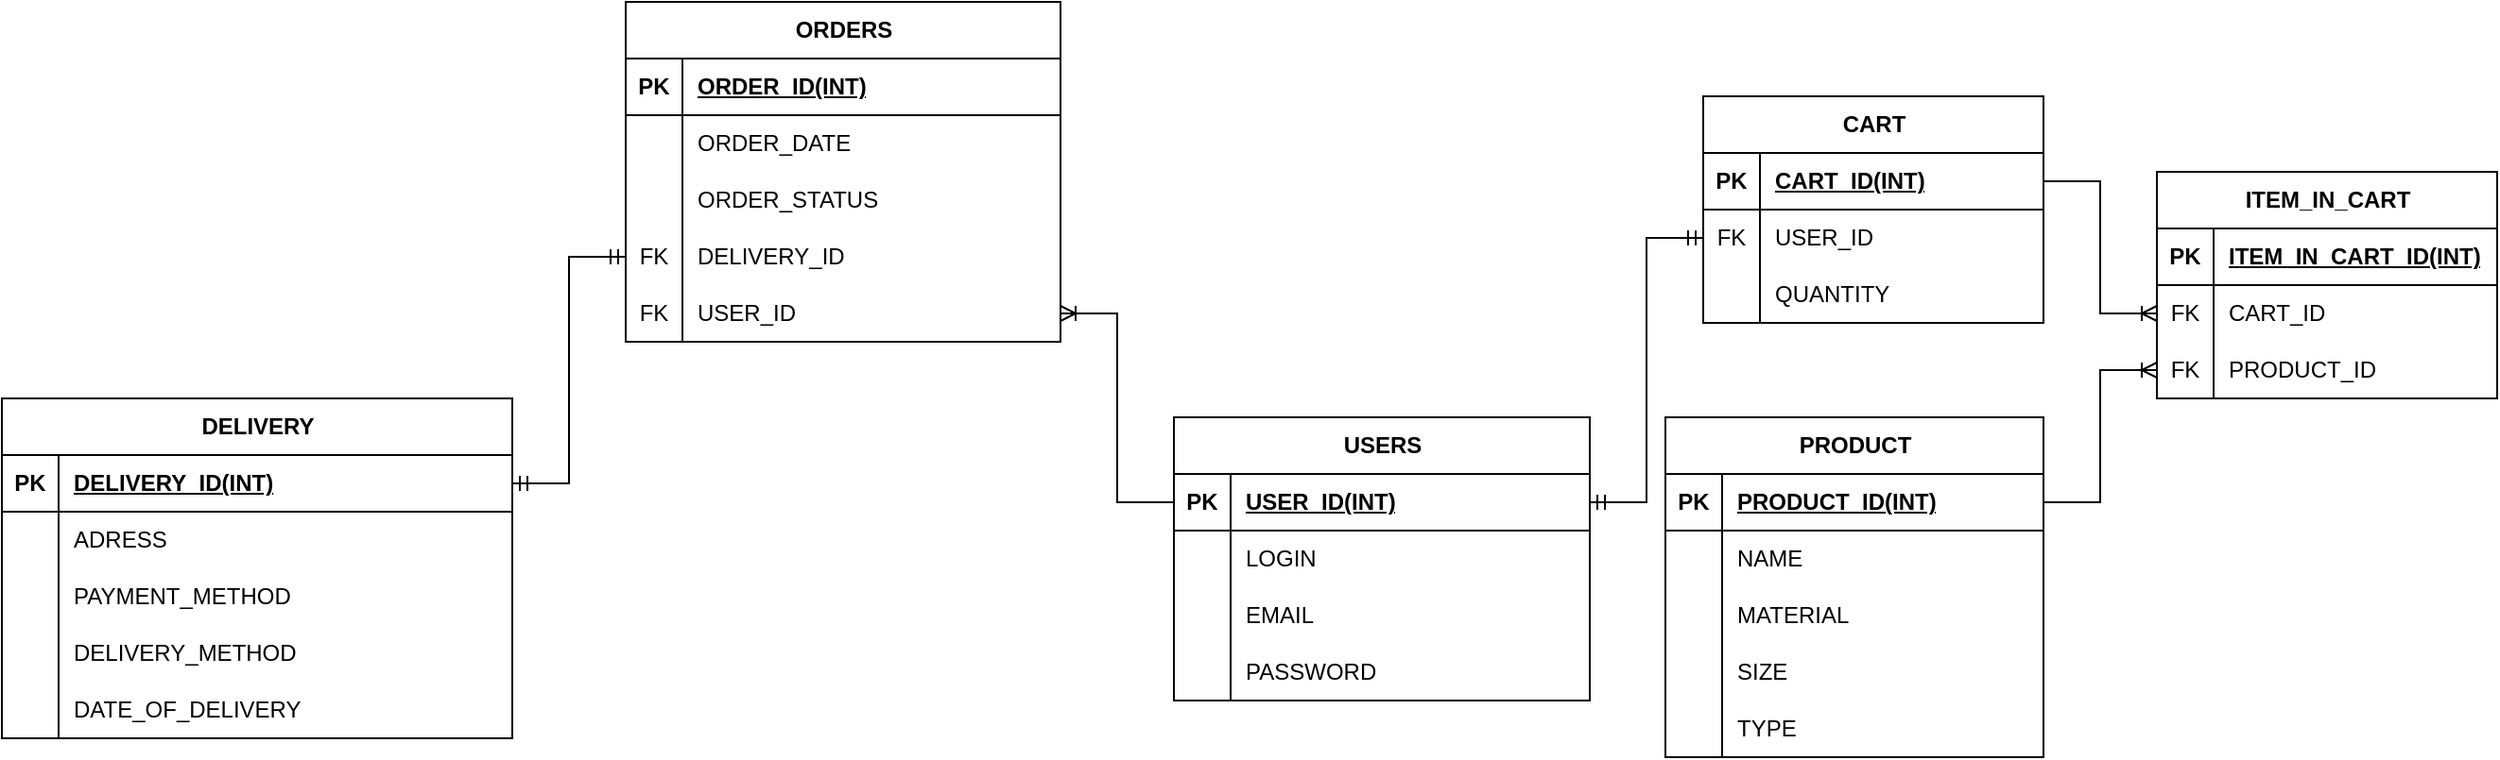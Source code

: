 <mxfile version="23.1.5" type="device">
  <diagram name="Страница — 1" id="aqicAmKiH9qBIsa1G6Nq">
    <mxGraphModel dx="1985" dy="815" grid="1" gridSize="10" guides="1" tooltips="1" connect="1" arrows="1" fold="1" page="1" pageScale="1" pageWidth="1654" pageHeight="1169" math="0" shadow="0">
      <root>
        <mxCell id="0" />
        <mxCell id="1" parent="0" />
        <mxCell id="zwmSp5gWRwhc0Gvpz85F-1" value="USERS" style="shape=table;startSize=30;container=1;collapsible=1;childLayout=tableLayout;fixedRows=1;rowLines=0;fontStyle=1;align=center;resizeLast=1;html=1;" parent="1" vertex="1">
          <mxGeometry x="710" y="390" width="220" height="150" as="geometry" />
        </mxCell>
        <mxCell id="zwmSp5gWRwhc0Gvpz85F-2" value="" style="shape=tableRow;horizontal=0;startSize=0;swimlaneHead=0;swimlaneBody=0;fillColor=none;collapsible=0;dropTarget=0;points=[[0,0.5],[1,0.5]];portConstraint=eastwest;top=0;left=0;right=0;bottom=1;" parent="zwmSp5gWRwhc0Gvpz85F-1" vertex="1">
          <mxGeometry y="30" width="220" height="30" as="geometry" />
        </mxCell>
        <mxCell id="zwmSp5gWRwhc0Gvpz85F-3" value="PK" style="shape=partialRectangle;connectable=0;fillColor=none;top=0;left=0;bottom=0;right=0;fontStyle=1;overflow=hidden;whiteSpace=wrap;html=1;" parent="zwmSp5gWRwhc0Gvpz85F-2" vertex="1">
          <mxGeometry width="30" height="30" as="geometry">
            <mxRectangle width="30" height="30" as="alternateBounds" />
          </mxGeometry>
        </mxCell>
        <mxCell id="zwmSp5gWRwhc0Gvpz85F-4" value="USER_ID(INT)" style="shape=partialRectangle;connectable=0;fillColor=none;top=0;left=0;bottom=0;right=0;align=left;spacingLeft=6;fontStyle=5;overflow=hidden;whiteSpace=wrap;html=1;" parent="zwmSp5gWRwhc0Gvpz85F-2" vertex="1">
          <mxGeometry x="30" width="190" height="30" as="geometry">
            <mxRectangle width="190" height="30" as="alternateBounds" />
          </mxGeometry>
        </mxCell>
        <mxCell id="zwmSp5gWRwhc0Gvpz85F-5" value="" style="shape=tableRow;horizontal=0;startSize=0;swimlaneHead=0;swimlaneBody=0;fillColor=none;collapsible=0;dropTarget=0;points=[[0,0.5],[1,0.5]];portConstraint=eastwest;top=0;left=0;right=0;bottom=0;" parent="zwmSp5gWRwhc0Gvpz85F-1" vertex="1">
          <mxGeometry y="60" width="220" height="30" as="geometry" />
        </mxCell>
        <mxCell id="zwmSp5gWRwhc0Gvpz85F-6" value="" style="shape=partialRectangle;connectable=0;fillColor=none;top=0;left=0;bottom=0;right=0;editable=1;overflow=hidden;whiteSpace=wrap;html=1;" parent="zwmSp5gWRwhc0Gvpz85F-5" vertex="1">
          <mxGeometry width="30" height="30" as="geometry">
            <mxRectangle width="30" height="30" as="alternateBounds" />
          </mxGeometry>
        </mxCell>
        <mxCell id="zwmSp5gWRwhc0Gvpz85F-7" value="LOGIN" style="shape=partialRectangle;connectable=0;fillColor=none;top=0;left=0;bottom=0;right=0;align=left;spacingLeft=6;overflow=hidden;whiteSpace=wrap;html=1;" parent="zwmSp5gWRwhc0Gvpz85F-5" vertex="1">
          <mxGeometry x="30" width="190" height="30" as="geometry">
            <mxRectangle width="190" height="30" as="alternateBounds" />
          </mxGeometry>
        </mxCell>
        <mxCell id="zwmSp5gWRwhc0Gvpz85F-8" value="" style="shape=tableRow;horizontal=0;startSize=0;swimlaneHead=0;swimlaneBody=0;fillColor=none;collapsible=0;dropTarget=0;points=[[0,0.5],[1,0.5]];portConstraint=eastwest;top=0;left=0;right=0;bottom=0;" parent="zwmSp5gWRwhc0Gvpz85F-1" vertex="1">
          <mxGeometry y="90" width="220" height="30" as="geometry" />
        </mxCell>
        <mxCell id="zwmSp5gWRwhc0Gvpz85F-9" value="" style="shape=partialRectangle;connectable=0;fillColor=none;top=0;left=0;bottom=0;right=0;editable=1;overflow=hidden;whiteSpace=wrap;html=1;" parent="zwmSp5gWRwhc0Gvpz85F-8" vertex="1">
          <mxGeometry width="30" height="30" as="geometry">
            <mxRectangle width="30" height="30" as="alternateBounds" />
          </mxGeometry>
        </mxCell>
        <mxCell id="zwmSp5gWRwhc0Gvpz85F-10" value="EMAIL" style="shape=partialRectangle;connectable=0;fillColor=none;top=0;left=0;bottom=0;right=0;align=left;spacingLeft=6;overflow=hidden;whiteSpace=wrap;html=1;" parent="zwmSp5gWRwhc0Gvpz85F-8" vertex="1">
          <mxGeometry x="30" width="190" height="30" as="geometry">
            <mxRectangle width="190" height="30" as="alternateBounds" />
          </mxGeometry>
        </mxCell>
        <mxCell id="zwmSp5gWRwhc0Gvpz85F-11" value="" style="shape=tableRow;horizontal=0;startSize=0;swimlaneHead=0;swimlaneBody=0;fillColor=none;collapsible=0;dropTarget=0;points=[[0,0.5],[1,0.5]];portConstraint=eastwest;top=0;left=0;right=0;bottom=0;" parent="zwmSp5gWRwhc0Gvpz85F-1" vertex="1">
          <mxGeometry y="120" width="220" height="30" as="geometry" />
        </mxCell>
        <mxCell id="zwmSp5gWRwhc0Gvpz85F-12" value="" style="shape=partialRectangle;connectable=0;fillColor=none;top=0;left=0;bottom=0;right=0;editable=1;overflow=hidden;whiteSpace=wrap;html=1;" parent="zwmSp5gWRwhc0Gvpz85F-11" vertex="1">
          <mxGeometry width="30" height="30" as="geometry">
            <mxRectangle width="30" height="30" as="alternateBounds" />
          </mxGeometry>
        </mxCell>
        <mxCell id="zwmSp5gWRwhc0Gvpz85F-13" value="PASSWORD" style="shape=partialRectangle;connectable=0;fillColor=none;top=0;left=0;bottom=0;right=0;align=left;spacingLeft=6;overflow=hidden;whiteSpace=wrap;html=1;" parent="zwmSp5gWRwhc0Gvpz85F-11" vertex="1">
          <mxGeometry x="30" width="190" height="30" as="geometry">
            <mxRectangle width="190" height="30" as="alternateBounds" />
          </mxGeometry>
        </mxCell>
        <mxCell id="zwmSp5gWRwhc0Gvpz85F-14" value="CART" style="shape=table;startSize=30;container=1;collapsible=1;childLayout=tableLayout;fixedRows=1;rowLines=0;fontStyle=1;align=center;resizeLast=1;html=1;" parent="1" vertex="1">
          <mxGeometry x="990" y="220" width="180" height="120" as="geometry" />
        </mxCell>
        <mxCell id="zwmSp5gWRwhc0Gvpz85F-15" value="" style="shape=tableRow;horizontal=0;startSize=0;swimlaneHead=0;swimlaneBody=0;fillColor=none;collapsible=0;dropTarget=0;points=[[0,0.5],[1,0.5]];portConstraint=eastwest;top=0;left=0;right=0;bottom=1;" parent="zwmSp5gWRwhc0Gvpz85F-14" vertex="1">
          <mxGeometry y="30" width="180" height="30" as="geometry" />
        </mxCell>
        <mxCell id="zwmSp5gWRwhc0Gvpz85F-16" value="PK" style="shape=partialRectangle;connectable=0;fillColor=none;top=0;left=0;bottom=0;right=0;fontStyle=1;overflow=hidden;whiteSpace=wrap;html=1;" parent="zwmSp5gWRwhc0Gvpz85F-15" vertex="1">
          <mxGeometry width="30" height="30" as="geometry">
            <mxRectangle width="30" height="30" as="alternateBounds" />
          </mxGeometry>
        </mxCell>
        <mxCell id="zwmSp5gWRwhc0Gvpz85F-17" value="CART_ID(INT)" style="shape=partialRectangle;connectable=0;fillColor=none;top=0;left=0;bottom=0;right=0;align=left;spacingLeft=6;fontStyle=5;overflow=hidden;whiteSpace=wrap;html=1;" parent="zwmSp5gWRwhc0Gvpz85F-15" vertex="1">
          <mxGeometry x="30" width="150" height="30" as="geometry">
            <mxRectangle width="150" height="30" as="alternateBounds" />
          </mxGeometry>
        </mxCell>
        <mxCell id="zwmSp5gWRwhc0Gvpz85F-18" value="" style="shape=tableRow;horizontal=0;startSize=0;swimlaneHead=0;swimlaneBody=0;fillColor=none;collapsible=0;dropTarget=0;points=[[0,0.5],[1,0.5]];portConstraint=eastwest;top=0;left=0;right=0;bottom=0;" parent="zwmSp5gWRwhc0Gvpz85F-14" vertex="1">
          <mxGeometry y="60" width="180" height="30" as="geometry" />
        </mxCell>
        <mxCell id="zwmSp5gWRwhc0Gvpz85F-19" value="FK" style="shape=partialRectangle;connectable=0;fillColor=none;top=0;left=0;bottom=0;right=0;editable=1;overflow=hidden;whiteSpace=wrap;html=1;" parent="zwmSp5gWRwhc0Gvpz85F-18" vertex="1">
          <mxGeometry width="30" height="30" as="geometry">
            <mxRectangle width="30" height="30" as="alternateBounds" />
          </mxGeometry>
        </mxCell>
        <mxCell id="zwmSp5gWRwhc0Gvpz85F-20" value="USER_ID" style="shape=partialRectangle;connectable=0;fillColor=none;top=0;left=0;bottom=0;right=0;align=left;spacingLeft=6;overflow=hidden;whiteSpace=wrap;html=1;" parent="zwmSp5gWRwhc0Gvpz85F-18" vertex="1">
          <mxGeometry x="30" width="150" height="30" as="geometry">
            <mxRectangle width="150" height="30" as="alternateBounds" />
          </mxGeometry>
        </mxCell>
        <mxCell id="zwmSp5gWRwhc0Gvpz85F-24" value="" style="shape=tableRow;horizontal=0;startSize=0;swimlaneHead=0;swimlaneBody=0;fillColor=none;collapsible=0;dropTarget=0;points=[[0,0.5],[1,0.5]];portConstraint=eastwest;top=0;left=0;right=0;bottom=0;" parent="zwmSp5gWRwhc0Gvpz85F-14" vertex="1">
          <mxGeometry y="90" width="180" height="30" as="geometry" />
        </mxCell>
        <mxCell id="zwmSp5gWRwhc0Gvpz85F-25" value="" style="shape=partialRectangle;connectable=0;fillColor=none;top=0;left=0;bottom=0;right=0;editable=1;overflow=hidden;whiteSpace=wrap;html=1;" parent="zwmSp5gWRwhc0Gvpz85F-24" vertex="1">
          <mxGeometry width="30" height="30" as="geometry">
            <mxRectangle width="30" height="30" as="alternateBounds" />
          </mxGeometry>
        </mxCell>
        <mxCell id="zwmSp5gWRwhc0Gvpz85F-26" value="QUANTITY" style="shape=partialRectangle;connectable=0;fillColor=none;top=0;left=0;bottom=0;right=0;align=left;spacingLeft=6;overflow=hidden;whiteSpace=wrap;html=1;" parent="zwmSp5gWRwhc0Gvpz85F-24" vertex="1">
          <mxGeometry x="30" width="150" height="30" as="geometry">
            <mxRectangle width="150" height="30" as="alternateBounds" />
          </mxGeometry>
        </mxCell>
        <mxCell id="zwmSp5gWRwhc0Gvpz85F-27" value="DELIVERY" style="shape=table;startSize=30;container=1;collapsible=1;childLayout=tableLayout;fixedRows=1;rowLines=0;fontStyle=1;align=center;resizeLast=1;html=1;" parent="1" vertex="1">
          <mxGeometry x="90" y="380" width="270" height="180" as="geometry" />
        </mxCell>
        <mxCell id="zwmSp5gWRwhc0Gvpz85F-28" value="" style="shape=tableRow;horizontal=0;startSize=0;swimlaneHead=0;swimlaneBody=0;fillColor=none;collapsible=0;dropTarget=0;points=[[0,0.5],[1,0.5]];portConstraint=eastwest;top=0;left=0;right=0;bottom=1;" parent="zwmSp5gWRwhc0Gvpz85F-27" vertex="1">
          <mxGeometry y="30" width="270" height="30" as="geometry" />
        </mxCell>
        <mxCell id="zwmSp5gWRwhc0Gvpz85F-29" value="PK" style="shape=partialRectangle;connectable=0;fillColor=none;top=0;left=0;bottom=0;right=0;fontStyle=1;overflow=hidden;whiteSpace=wrap;html=1;" parent="zwmSp5gWRwhc0Gvpz85F-28" vertex="1">
          <mxGeometry width="30" height="30" as="geometry">
            <mxRectangle width="30" height="30" as="alternateBounds" />
          </mxGeometry>
        </mxCell>
        <mxCell id="zwmSp5gWRwhc0Gvpz85F-30" value="DELIVERY_ID(INT)" style="shape=partialRectangle;connectable=0;fillColor=none;top=0;left=0;bottom=0;right=0;align=left;spacingLeft=6;fontStyle=5;overflow=hidden;whiteSpace=wrap;html=1;" parent="zwmSp5gWRwhc0Gvpz85F-28" vertex="1">
          <mxGeometry x="30" width="240" height="30" as="geometry">
            <mxRectangle width="240" height="30" as="alternateBounds" />
          </mxGeometry>
        </mxCell>
        <mxCell id="zwmSp5gWRwhc0Gvpz85F-31" value="" style="shape=tableRow;horizontal=0;startSize=0;swimlaneHead=0;swimlaneBody=0;fillColor=none;collapsible=0;dropTarget=0;points=[[0,0.5],[1,0.5]];portConstraint=eastwest;top=0;left=0;right=0;bottom=0;" parent="zwmSp5gWRwhc0Gvpz85F-27" vertex="1">
          <mxGeometry y="60" width="270" height="30" as="geometry" />
        </mxCell>
        <mxCell id="zwmSp5gWRwhc0Gvpz85F-32" value="" style="shape=partialRectangle;connectable=0;fillColor=none;top=0;left=0;bottom=0;right=0;editable=1;overflow=hidden;whiteSpace=wrap;html=1;" parent="zwmSp5gWRwhc0Gvpz85F-31" vertex="1">
          <mxGeometry width="30" height="30" as="geometry">
            <mxRectangle width="30" height="30" as="alternateBounds" />
          </mxGeometry>
        </mxCell>
        <mxCell id="zwmSp5gWRwhc0Gvpz85F-33" value="ADRESS" style="shape=partialRectangle;connectable=0;fillColor=none;top=0;left=0;bottom=0;right=0;align=left;spacingLeft=6;overflow=hidden;whiteSpace=wrap;html=1;" parent="zwmSp5gWRwhc0Gvpz85F-31" vertex="1">
          <mxGeometry x="30" width="240" height="30" as="geometry">
            <mxRectangle width="240" height="30" as="alternateBounds" />
          </mxGeometry>
        </mxCell>
        <mxCell id="zwmSp5gWRwhc0Gvpz85F-34" value="" style="shape=tableRow;horizontal=0;startSize=0;swimlaneHead=0;swimlaneBody=0;fillColor=none;collapsible=0;dropTarget=0;points=[[0,0.5],[1,0.5]];portConstraint=eastwest;top=0;left=0;right=0;bottom=0;" parent="zwmSp5gWRwhc0Gvpz85F-27" vertex="1">
          <mxGeometry y="90" width="270" height="30" as="geometry" />
        </mxCell>
        <mxCell id="zwmSp5gWRwhc0Gvpz85F-35" value="" style="shape=partialRectangle;connectable=0;fillColor=none;top=0;left=0;bottom=0;right=0;editable=1;overflow=hidden;whiteSpace=wrap;html=1;" parent="zwmSp5gWRwhc0Gvpz85F-34" vertex="1">
          <mxGeometry width="30" height="30" as="geometry">
            <mxRectangle width="30" height="30" as="alternateBounds" />
          </mxGeometry>
        </mxCell>
        <mxCell id="zwmSp5gWRwhc0Gvpz85F-36" value="PAYMENT_METHOD" style="shape=partialRectangle;connectable=0;fillColor=none;top=0;left=0;bottom=0;right=0;align=left;spacingLeft=6;overflow=hidden;whiteSpace=wrap;html=1;" parent="zwmSp5gWRwhc0Gvpz85F-34" vertex="1">
          <mxGeometry x="30" width="240" height="30" as="geometry">
            <mxRectangle width="240" height="30" as="alternateBounds" />
          </mxGeometry>
        </mxCell>
        <mxCell id="zwmSp5gWRwhc0Gvpz85F-37" value="" style="shape=tableRow;horizontal=0;startSize=0;swimlaneHead=0;swimlaneBody=0;fillColor=none;collapsible=0;dropTarget=0;points=[[0,0.5],[1,0.5]];portConstraint=eastwest;top=0;left=0;right=0;bottom=0;" parent="zwmSp5gWRwhc0Gvpz85F-27" vertex="1">
          <mxGeometry y="120" width="270" height="30" as="geometry" />
        </mxCell>
        <mxCell id="zwmSp5gWRwhc0Gvpz85F-38" value="" style="shape=partialRectangle;connectable=0;fillColor=none;top=0;left=0;bottom=0;right=0;editable=1;overflow=hidden;whiteSpace=wrap;html=1;" parent="zwmSp5gWRwhc0Gvpz85F-37" vertex="1">
          <mxGeometry width="30" height="30" as="geometry">
            <mxRectangle width="30" height="30" as="alternateBounds" />
          </mxGeometry>
        </mxCell>
        <mxCell id="zwmSp5gWRwhc0Gvpz85F-39" value="DELIVERY_METHOD" style="shape=partialRectangle;connectable=0;fillColor=none;top=0;left=0;bottom=0;right=0;align=left;spacingLeft=6;overflow=hidden;whiteSpace=wrap;html=1;" parent="zwmSp5gWRwhc0Gvpz85F-37" vertex="1">
          <mxGeometry x="30" width="240" height="30" as="geometry">
            <mxRectangle width="240" height="30" as="alternateBounds" />
          </mxGeometry>
        </mxCell>
        <mxCell id="zwmSp5gWRwhc0Gvpz85F-63" value="" style="shape=tableRow;horizontal=0;startSize=0;swimlaneHead=0;swimlaneBody=0;fillColor=none;collapsible=0;dropTarget=0;points=[[0,0.5],[1,0.5]];portConstraint=eastwest;top=0;left=0;right=0;bottom=0;" parent="zwmSp5gWRwhc0Gvpz85F-27" vertex="1">
          <mxGeometry y="150" width="270" height="30" as="geometry" />
        </mxCell>
        <mxCell id="zwmSp5gWRwhc0Gvpz85F-64" value="" style="shape=partialRectangle;connectable=0;fillColor=none;top=0;left=0;bottom=0;right=0;editable=1;overflow=hidden;whiteSpace=wrap;html=1;" parent="zwmSp5gWRwhc0Gvpz85F-63" vertex="1">
          <mxGeometry width="30" height="30" as="geometry">
            <mxRectangle width="30" height="30" as="alternateBounds" />
          </mxGeometry>
        </mxCell>
        <mxCell id="zwmSp5gWRwhc0Gvpz85F-65" value="DATE_OF_DELIVERY" style="shape=partialRectangle;connectable=0;fillColor=none;top=0;left=0;bottom=0;right=0;align=left;spacingLeft=6;overflow=hidden;whiteSpace=wrap;html=1;" parent="zwmSp5gWRwhc0Gvpz85F-63" vertex="1">
          <mxGeometry x="30" width="240" height="30" as="geometry">
            <mxRectangle width="240" height="30" as="alternateBounds" />
          </mxGeometry>
        </mxCell>
        <mxCell id="zwmSp5gWRwhc0Gvpz85F-66" value="PRODUCT" style="shape=table;startSize=30;container=1;collapsible=1;childLayout=tableLayout;fixedRows=1;rowLines=0;fontStyle=1;align=center;resizeLast=1;html=1;" parent="1" vertex="1">
          <mxGeometry x="970" y="390" width="200" height="180" as="geometry" />
        </mxCell>
        <mxCell id="zwmSp5gWRwhc0Gvpz85F-67" value="" style="shape=tableRow;horizontal=0;startSize=0;swimlaneHead=0;swimlaneBody=0;fillColor=none;collapsible=0;dropTarget=0;points=[[0,0.5],[1,0.5]];portConstraint=eastwest;top=0;left=0;right=0;bottom=1;" parent="zwmSp5gWRwhc0Gvpz85F-66" vertex="1">
          <mxGeometry y="30" width="200" height="30" as="geometry" />
        </mxCell>
        <mxCell id="zwmSp5gWRwhc0Gvpz85F-68" value="PK" style="shape=partialRectangle;connectable=0;fillColor=none;top=0;left=0;bottom=0;right=0;fontStyle=1;overflow=hidden;whiteSpace=wrap;html=1;" parent="zwmSp5gWRwhc0Gvpz85F-67" vertex="1">
          <mxGeometry width="30" height="30" as="geometry">
            <mxRectangle width="30" height="30" as="alternateBounds" />
          </mxGeometry>
        </mxCell>
        <mxCell id="zwmSp5gWRwhc0Gvpz85F-69" value="PRODUCT_ID(INT)" style="shape=partialRectangle;connectable=0;fillColor=none;top=0;left=0;bottom=0;right=0;align=left;spacingLeft=6;fontStyle=5;overflow=hidden;whiteSpace=wrap;html=1;" parent="zwmSp5gWRwhc0Gvpz85F-67" vertex="1">
          <mxGeometry x="30" width="170" height="30" as="geometry">
            <mxRectangle width="170" height="30" as="alternateBounds" />
          </mxGeometry>
        </mxCell>
        <mxCell id="zwmSp5gWRwhc0Gvpz85F-70" value="" style="shape=tableRow;horizontal=0;startSize=0;swimlaneHead=0;swimlaneBody=0;fillColor=none;collapsible=0;dropTarget=0;points=[[0,0.5],[1,0.5]];portConstraint=eastwest;top=0;left=0;right=0;bottom=0;" parent="zwmSp5gWRwhc0Gvpz85F-66" vertex="1">
          <mxGeometry y="60" width="200" height="30" as="geometry" />
        </mxCell>
        <mxCell id="zwmSp5gWRwhc0Gvpz85F-71" value="" style="shape=partialRectangle;connectable=0;fillColor=none;top=0;left=0;bottom=0;right=0;editable=1;overflow=hidden;whiteSpace=wrap;html=1;" parent="zwmSp5gWRwhc0Gvpz85F-70" vertex="1">
          <mxGeometry width="30" height="30" as="geometry">
            <mxRectangle width="30" height="30" as="alternateBounds" />
          </mxGeometry>
        </mxCell>
        <mxCell id="zwmSp5gWRwhc0Gvpz85F-72" value="NAME" style="shape=partialRectangle;connectable=0;fillColor=none;top=0;left=0;bottom=0;right=0;align=left;spacingLeft=6;overflow=hidden;whiteSpace=wrap;html=1;" parent="zwmSp5gWRwhc0Gvpz85F-70" vertex="1">
          <mxGeometry x="30" width="170" height="30" as="geometry">
            <mxRectangle width="170" height="30" as="alternateBounds" />
          </mxGeometry>
        </mxCell>
        <mxCell id="zwmSp5gWRwhc0Gvpz85F-73" value="" style="shape=tableRow;horizontal=0;startSize=0;swimlaneHead=0;swimlaneBody=0;fillColor=none;collapsible=0;dropTarget=0;points=[[0,0.5],[1,0.5]];portConstraint=eastwest;top=0;left=0;right=0;bottom=0;" parent="zwmSp5gWRwhc0Gvpz85F-66" vertex="1">
          <mxGeometry y="90" width="200" height="30" as="geometry" />
        </mxCell>
        <mxCell id="zwmSp5gWRwhc0Gvpz85F-74" value="" style="shape=partialRectangle;connectable=0;fillColor=none;top=0;left=0;bottom=0;right=0;editable=1;overflow=hidden;whiteSpace=wrap;html=1;" parent="zwmSp5gWRwhc0Gvpz85F-73" vertex="1">
          <mxGeometry width="30" height="30" as="geometry">
            <mxRectangle width="30" height="30" as="alternateBounds" />
          </mxGeometry>
        </mxCell>
        <mxCell id="zwmSp5gWRwhc0Gvpz85F-75" value="MATERIAL" style="shape=partialRectangle;connectable=0;fillColor=none;top=0;left=0;bottom=0;right=0;align=left;spacingLeft=6;overflow=hidden;whiteSpace=wrap;html=1;" parent="zwmSp5gWRwhc0Gvpz85F-73" vertex="1">
          <mxGeometry x="30" width="170" height="30" as="geometry">
            <mxRectangle width="170" height="30" as="alternateBounds" />
          </mxGeometry>
        </mxCell>
        <mxCell id="zwmSp5gWRwhc0Gvpz85F-76" value="" style="shape=tableRow;horizontal=0;startSize=0;swimlaneHead=0;swimlaneBody=0;fillColor=none;collapsible=0;dropTarget=0;points=[[0,0.5],[1,0.5]];portConstraint=eastwest;top=0;left=0;right=0;bottom=0;" parent="zwmSp5gWRwhc0Gvpz85F-66" vertex="1">
          <mxGeometry y="120" width="200" height="30" as="geometry" />
        </mxCell>
        <mxCell id="zwmSp5gWRwhc0Gvpz85F-77" value="" style="shape=partialRectangle;connectable=0;fillColor=none;top=0;left=0;bottom=0;right=0;editable=1;overflow=hidden;whiteSpace=wrap;html=1;" parent="zwmSp5gWRwhc0Gvpz85F-76" vertex="1">
          <mxGeometry width="30" height="30" as="geometry">
            <mxRectangle width="30" height="30" as="alternateBounds" />
          </mxGeometry>
        </mxCell>
        <mxCell id="zwmSp5gWRwhc0Gvpz85F-78" value="SIZE" style="shape=partialRectangle;connectable=0;fillColor=none;top=0;left=0;bottom=0;right=0;align=left;spacingLeft=6;overflow=hidden;whiteSpace=wrap;html=1;" parent="zwmSp5gWRwhc0Gvpz85F-76" vertex="1">
          <mxGeometry x="30" width="170" height="30" as="geometry">
            <mxRectangle width="170" height="30" as="alternateBounds" />
          </mxGeometry>
        </mxCell>
        <mxCell id="zwmSp5gWRwhc0Gvpz85F-79" value="" style="shape=tableRow;horizontal=0;startSize=0;swimlaneHead=0;swimlaneBody=0;fillColor=none;collapsible=0;dropTarget=0;points=[[0,0.5],[1,0.5]];portConstraint=eastwest;top=0;left=0;right=0;bottom=0;" parent="zwmSp5gWRwhc0Gvpz85F-66" vertex="1">
          <mxGeometry y="150" width="200" height="30" as="geometry" />
        </mxCell>
        <mxCell id="zwmSp5gWRwhc0Gvpz85F-80" value="" style="shape=partialRectangle;connectable=0;fillColor=none;top=0;left=0;bottom=0;right=0;editable=1;overflow=hidden;whiteSpace=wrap;html=1;" parent="zwmSp5gWRwhc0Gvpz85F-79" vertex="1">
          <mxGeometry width="30" height="30" as="geometry">
            <mxRectangle width="30" height="30" as="alternateBounds" />
          </mxGeometry>
        </mxCell>
        <mxCell id="zwmSp5gWRwhc0Gvpz85F-81" value="TYPE" style="shape=partialRectangle;connectable=0;fillColor=none;top=0;left=0;bottom=0;right=0;align=left;spacingLeft=6;overflow=hidden;whiteSpace=wrap;html=1;" parent="zwmSp5gWRwhc0Gvpz85F-79" vertex="1">
          <mxGeometry x="30" width="170" height="30" as="geometry">
            <mxRectangle width="170" height="30" as="alternateBounds" />
          </mxGeometry>
        </mxCell>
        <mxCell id="zwmSp5gWRwhc0Gvpz85F-82" value="ORDERS" style="shape=table;startSize=30;container=1;collapsible=1;childLayout=tableLayout;fixedRows=1;rowLines=0;fontStyle=1;align=center;resizeLast=1;html=1;" parent="1" vertex="1">
          <mxGeometry x="420" y="170" width="230" height="180" as="geometry" />
        </mxCell>
        <mxCell id="zwmSp5gWRwhc0Gvpz85F-83" value="" style="shape=tableRow;horizontal=0;startSize=0;swimlaneHead=0;swimlaneBody=0;fillColor=none;collapsible=0;dropTarget=0;points=[[0,0.5],[1,0.5]];portConstraint=eastwest;top=0;left=0;right=0;bottom=1;" parent="zwmSp5gWRwhc0Gvpz85F-82" vertex="1">
          <mxGeometry y="30" width="230" height="30" as="geometry" />
        </mxCell>
        <mxCell id="zwmSp5gWRwhc0Gvpz85F-84" value="PK" style="shape=partialRectangle;connectable=0;fillColor=none;top=0;left=0;bottom=0;right=0;fontStyle=1;overflow=hidden;whiteSpace=wrap;html=1;" parent="zwmSp5gWRwhc0Gvpz85F-83" vertex="1">
          <mxGeometry width="30" height="30" as="geometry">
            <mxRectangle width="30" height="30" as="alternateBounds" />
          </mxGeometry>
        </mxCell>
        <mxCell id="zwmSp5gWRwhc0Gvpz85F-85" value="ORDER_ID(INT)" style="shape=partialRectangle;connectable=0;fillColor=none;top=0;left=0;bottom=0;right=0;align=left;spacingLeft=6;fontStyle=5;overflow=hidden;whiteSpace=wrap;html=1;" parent="zwmSp5gWRwhc0Gvpz85F-83" vertex="1">
          <mxGeometry x="30" width="200" height="30" as="geometry">
            <mxRectangle width="200" height="30" as="alternateBounds" />
          </mxGeometry>
        </mxCell>
        <mxCell id="zwmSp5gWRwhc0Gvpz85F-86" value="" style="shape=tableRow;horizontal=0;startSize=0;swimlaneHead=0;swimlaneBody=0;fillColor=none;collapsible=0;dropTarget=0;points=[[0,0.5],[1,0.5]];portConstraint=eastwest;top=0;left=0;right=0;bottom=0;" parent="zwmSp5gWRwhc0Gvpz85F-82" vertex="1">
          <mxGeometry y="60" width="230" height="30" as="geometry" />
        </mxCell>
        <mxCell id="zwmSp5gWRwhc0Gvpz85F-87" value="" style="shape=partialRectangle;connectable=0;fillColor=none;top=0;left=0;bottom=0;right=0;editable=1;overflow=hidden;whiteSpace=wrap;html=1;" parent="zwmSp5gWRwhc0Gvpz85F-86" vertex="1">
          <mxGeometry width="30" height="30" as="geometry">
            <mxRectangle width="30" height="30" as="alternateBounds" />
          </mxGeometry>
        </mxCell>
        <mxCell id="zwmSp5gWRwhc0Gvpz85F-88" value="ORDER_DATE" style="shape=partialRectangle;connectable=0;fillColor=none;top=0;left=0;bottom=0;right=0;align=left;spacingLeft=6;overflow=hidden;whiteSpace=wrap;html=1;" parent="zwmSp5gWRwhc0Gvpz85F-86" vertex="1">
          <mxGeometry x="30" width="200" height="30" as="geometry">
            <mxRectangle width="200" height="30" as="alternateBounds" />
          </mxGeometry>
        </mxCell>
        <mxCell id="zwmSp5gWRwhc0Gvpz85F-89" value="" style="shape=tableRow;horizontal=0;startSize=0;swimlaneHead=0;swimlaneBody=0;fillColor=none;collapsible=0;dropTarget=0;points=[[0,0.5],[1,0.5]];portConstraint=eastwest;top=0;left=0;right=0;bottom=0;" parent="zwmSp5gWRwhc0Gvpz85F-82" vertex="1">
          <mxGeometry y="90" width="230" height="30" as="geometry" />
        </mxCell>
        <mxCell id="zwmSp5gWRwhc0Gvpz85F-90" value="" style="shape=partialRectangle;connectable=0;fillColor=none;top=0;left=0;bottom=0;right=0;editable=1;overflow=hidden;whiteSpace=wrap;html=1;" parent="zwmSp5gWRwhc0Gvpz85F-89" vertex="1">
          <mxGeometry width="30" height="30" as="geometry">
            <mxRectangle width="30" height="30" as="alternateBounds" />
          </mxGeometry>
        </mxCell>
        <mxCell id="zwmSp5gWRwhc0Gvpz85F-91" value="ORDER_STATUS" style="shape=partialRectangle;connectable=0;fillColor=none;top=0;left=0;bottom=0;right=0;align=left;spacingLeft=6;overflow=hidden;whiteSpace=wrap;html=1;" parent="zwmSp5gWRwhc0Gvpz85F-89" vertex="1">
          <mxGeometry x="30" width="200" height="30" as="geometry">
            <mxRectangle width="200" height="30" as="alternateBounds" />
          </mxGeometry>
        </mxCell>
        <mxCell id="zwmSp5gWRwhc0Gvpz85F-104" value="" style="shape=tableRow;horizontal=0;startSize=0;swimlaneHead=0;swimlaneBody=0;fillColor=none;collapsible=0;dropTarget=0;points=[[0,0.5],[1,0.5]];portConstraint=eastwest;top=0;left=0;right=0;bottom=0;" parent="zwmSp5gWRwhc0Gvpz85F-82" vertex="1">
          <mxGeometry y="120" width="230" height="30" as="geometry" />
        </mxCell>
        <mxCell id="zwmSp5gWRwhc0Gvpz85F-105" value="FK" style="shape=partialRectangle;connectable=0;fillColor=none;top=0;left=0;bottom=0;right=0;editable=1;overflow=hidden;whiteSpace=wrap;html=1;" parent="zwmSp5gWRwhc0Gvpz85F-104" vertex="1">
          <mxGeometry width="30" height="30" as="geometry">
            <mxRectangle width="30" height="30" as="alternateBounds" />
          </mxGeometry>
        </mxCell>
        <mxCell id="zwmSp5gWRwhc0Gvpz85F-106" value="DELIVERY_ID" style="shape=partialRectangle;connectable=0;fillColor=none;top=0;left=0;bottom=0;right=0;align=left;spacingLeft=6;overflow=hidden;whiteSpace=wrap;html=1;" parent="zwmSp5gWRwhc0Gvpz85F-104" vertex="1">
          <mxGeometry x="30" width="200" height="30" as="geometry">
            <mxRectangle width="200" height="30" as="alternateBounds" />
          </mxGeometry>
        </mxCell>
        <mxCell id="zwmSp5gWRwhc0Gvpz85F-126" value="" style="shape=tableRow;horizontal=0;startSize=0;swimlaneHead=0;swimlaneBody=0;fillColor=none;collapsible=0;dropTarget=0;points=[[0,0.5],[1,0.5]];portConstraint=eastwest;top=0;left=0;right=0;bottom=0;" parent="zwmSp5gWRwhc0Gvpz85F-82" vertex="1">
          <mxGeometry y="150" width="230" height="30" as="geometry" />
        </mxCell>
        <mxCell id="zwmSp5gWRwhc0Gvpz85F-127" value="FK" style="shape=partialRectangle;connectable=0;fillColor=none;top=0;left=0;bottom=0;right=0;editable=1;overflow=hidden;whiteSpace=wrap;html=1;" parent="zwmSp5gWRwhc0Gvpz85F-126" vertex="1">
          <mxGeometry width="30" height="30" as="geometry">
            <mxRectangle width="30" height="30" as="alternateBounds" />
          </mxGeometry>
        </mxCell>
        <mxCell id="zwmSp5gWRwhc0Gvpz85F-128" value="USER_ID" style="shape=partialRectangle;connectable=0;fillColor=none;top=0;left=0;bottom=0;right=0;align=left;spacingLeft=6;overflow=hidden;whiteSpace=wrap;html=1;" parent="zwmSp5gWRwhc0Gvpz85F-126" vertex="1">
          <mxGeometry x="30" width="200" height="30" as="geometry">
            <mxRectangle width="200" height="30" as="alternateBounds" />
          </mxGeometry>
        </mxCell>
        <mxCell id="zwmSp5gWRwhc0Gvpz85F-96" value="" style="edgeStyle=entityRelationEdgeStyle;fontSize=12;html=1;endArrow=ERmandOne;startArrow=ERmandOne;rounded=0;exitX=1;exitY=0.5;exitDx=0;exitDy=0;entryX=0;entryY=0.5;entryDx=0;entryDy=0;" parent="1" source="zwmSp5gWRwhc0Gvpz85F-2" target="zwmSp5gWRwhc0Gvpz85F-18" edge="1">
          <mxGeometry width="100" height="100" relative="1" as="geometry">
            <mxPoint x="1160" y="550" as="sourcePoint" />
            <mxPoint x="1260" y="450" as="targetPoint" />
          </mxGeometry>
        </mxCell>
        <mxCell id="zwmSp5gWRwhc0Gvpz85F-120" value="" style="edgeStyle=entityRelationEdgeStyle;fontSize=12;html=1;endArrow=ERoneToMany;rounded=0;exitX=1;exitY=0.5;exitDx=0;exitDy=0;entryX=0;entryY=0.5;entryDx=0;entryDy=0;" parent="1" source="zwmSp5gWRwhc0Gvpz85F-15" target="zwmSp5gWRwhc0Gvpz85F-111" edge="1">
          <mxGeometry width="100" height="100" relative="1" as="geometry">
            <mxPoint x="1270" y="510" as="sourcePoint" />
            <mxPoint x="1370" y="410" as="targetPoint" />
          </mxGeometry>
        </mxCell>
        <mxCell id="zwmSp5gWRwhc0Gvpz85F-124" value="" style="edgeStyle=entityRelationEdgeStyle;fontSize=12;html=1;endArrow=ERoneToMany;rounded=0;exitX=1;exitY=0.5;exitDx=0;exitDy=0;entryX=0;entryY=0.5;entryDx=0;entryDy=0;" parent="1" source="zwmSp5gWRwhc0Gvpz85F-67" target="zwmSp5gWRwhc0Gvpz85F-114" edge="1">
          <mxGeometry width="100" height="100" relative="1" as="geometry">
            <mxPoint x="1270" y="510" as="sourcePoint" />
            <mxPoint x="1370" y="410" as="targetPoint" />
          </mxGeometry>
        </mxCell>
        <mxCell id="zwmSp5gWRwhc0Gvpz85F-125" value="" style="edgeStyle=entityRelationEdgeStyle;fontSize=12;html=1;endArrow=ERmandOne;startArrow=ERmandOne;rounded=0;entryX=0;entryY=0.5;entryDx=0;entryDy=0;exitX=1;exitY=0.5;exitDx=0;exitDy=0;" parent="1" source="zwmSp5gWRwhc0Gvpz85F-28" target="zwmSp5gWRwhc0Gvpz85F-104" edge="1">
          <mxGeometry width="100" height="100" relative="1" as="geometry">
            <mxPoint x="170" y="540" as="sourcePoint" />
            <mxPoint x="270" y="440" as="targetPoint" />
            <Array as="points">
              <mxPoint x="420" y="480" />
              <mxPoint x="440" y="400" />
            </Array>
          </mxGeometry>
        </mxCell>
        <mxCell id="zwmSp5gWRwhc0Gvpz85F-129" value="" style="edgeStyle=entityRelationEdgeStyle;fontSize=12;html=1;endArrow=ERoneToMany;rounded=0;entryX=1;entryY=0.5;entryDx=0;entryDy=0;exitX=0;exitY=0.5;exitDx=0;exitDy=0;" parent="1" source="zwmSp5gWRwhc0Gvpz85F-2" target="zwmSp5gWRwhc0Gvpz85F-126" edge="1">
          <mxGeometry width="100" height="100" relative="1" as="geometry">
            <mxPoint x="780" y="500" as="sourcePoint" />
            <mxPoint x="880" y="400" as="targetPoint" />
          </mxGeometry>
        </mxCell>
        <mxCell id="zwmSp5gWRwhc0Gvpz85F-107" value="ITEM_IN_CART" style="shape=table;startSize=30;container=1;collapsible=1;childLayout=tableLayout;fixedRows=1;rowLines=0;fontStyle=1;align=center;resizeLast=1;html=1;" parent="1" vertex="1">
          <mxGeometry x="1230" y="260" width="180" height="120" as="geometry" />
        </mxCell>
        <mxCell id="zwmSp5gWRwhc0Gvpz85F-108" value="" style="shape=tableRow;horizontal=0;startSize=0;swimlaneHead=0;swimlaneBody=0;fillColor=none;collapsible=0;dropTarget=0;points=[[0,0.5],[1,0.5]];portConstraint=eastwest;top=0;left=0;right=0;bottom=1;" parent="zwmSp5gWRwhc0Gvpz85F-107" vertex="1">
          <mxGeometry y="30" width="180" height="30" as="geometry" />
        </mxCell>
        <mxCell id="zwmSp5gWRwhc0Gvpz85F-109" value="PK" style="shape=partialRectangle;connectable=0;fillColor=none;top=0;left=0;bottom=0;right=0;fontStyle=1;overflow=hidden;whiteSpace=wrap;html=1;" parent="zwmSp5gWRwhc0Gvpz85F-108" vertex="1">
          <mxGeometry width="30" height="30" as="geometry">
            <mxRectangle width="30" height="30" as="alternateBounds" />
          </mxGeometry>
        </mxCell>
        <mxCell id="zwmSp5gWRwhc0Gvpz85F-110" value="ITEM_IN_CART_ID(INT)" style="shape=partialRectangle;connectable=0;fillColor=none;top=0;left=0;bottom=0;right=0;align=left;spacingLeft=6;fontStyle=5;overflow=hidden;whiteSpace=wrap;html=1;" parent="zwmSp5gWRwhc0Gvpz85F-108" vertex="1">
          <mxGeometry x="30" width="150" height="30" as="geometry">
            <mxRectangle width="150" height="30" as="alternateBounds" />
          </mxGeometry>
        </mxCell>
        <mxCell id="zwmSp5gWRwhc0Gvpz85F-111" value="" style="shape=tableRow;horizontal=0;startSize=0;swimlaneHead=0;swimlaneBody=0;fillColor=none;collapsible=0;dropTarget=0;points=[[0,0.5],[1,0.5]];portConstraint=eastwest;top=0;left=0;right=0;bottom=0;" parent="zwmSp5gWRwhc0Gvpz85F-107" vertex="1">
          <mxGeometry y="60" width="180" height="30" as="geometry" />
        </mxCell>
        <mxCell id="zwmSp5gWRwhc0Gvpz85F-112" value="FK" style="shape=partialRectangle;connectable=0;fillColor=none;top=0;left=0;bottom=0;right=0;editable=1;overflow=hidden;whiteSpace=wrap;html=1;" parent="zwmSp5gWRwhc0Gvpz85F-111" vertex="1">
          <mxGeometry width="30" height="30" as="geometry">
            <mxRectangle width="30" height="30" as="alternateBounds" />
          </mxGeometry>
        </mxCell>
        <mxCell id="zwmSp5gWRwhc0Gvpz85F-113" value="CART_ID" style="shape=partialRectangle;connectable=0;fillColor=none;top=0;left=0;bottom=0;right=0;align=left;spacingLeft=6;overflow=hidden;whiteSpace=wrap;html=1;" parent="zwmSp5gWRwhc0Gvpz85F-111" vertex="1">
          <mxGeometry x="30" width="150" height="30" as="geometry">
            <mxRectangle width="150" height="30" as="alternateBounds" />
          </mxGeometry>
        </mxCell>
        <mxCell id="zwmSp5gWRwhc0Gvpz85F-114" value="" style="shape=tableRow;horizontal=0;startSize=0;swimlaneHead=0;swimlaneBody=0;fillColor=none;collapsible=0;dropTarget=0;points=[[0,0.5],[1,0.5]];portConstraint=eastwest;top=0;left=0;right=0;bottom=0;" parent="zwmSp5gWRwhc0Gvpz85F-107" vertex="1">
          <mxGeometry y="90" width="180" height="30" as="geometry" />
        </mxCell>
        <mxCell id="zwmSp5gWRwhc0Gvpz85F-115" value="FK" style="shape=partialRectangle;connectable=0;fillColor=none;top=0;left=0;bottom=0;right=0;editable=1;overflow=hidden;whiteSpace=wrap;html=1;" parent="zwmSp5gWRwhc0Gvpz85F-114" vertex="1">
          <mxGeometry width="30" height="30" as="geometry">
            <mxRectangle width="30" height="30" as="alternateBounds" />
          </mxGeometry>
        </mxCell>
        <mxCell id="zwmSp5gWRwhc0Gvpz85F-116" value="PRODUCT_ID" style="shape=partialRectangle;connectable=0;fillColor=none;top=0;left=0;bottom=0;right=0;align=left;spacingLeft=6;overflow=hidden;whiteSpace=wrap;html=1;" parent="zwmSp5gWRwhc0Gvpz85F-114" vertex="1">
          <mxGeometry x="30" width="150" height="30" as="geometry">
            <mxRectangle width="150" height="30" as="alternateBounds" />
          </mxGeometry>
        </mxCell>
      </root>
    </mxGraphModel>
  </diagram>
</mxfile>
